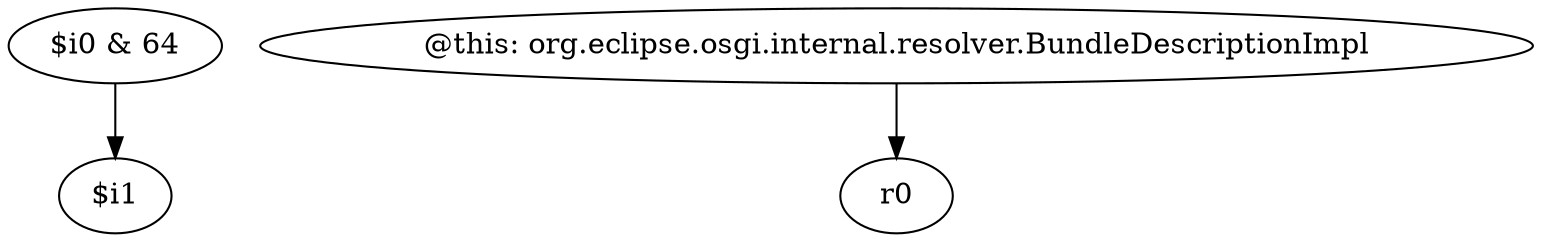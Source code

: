 digraph g {
0[label="$i0 & 64"]
1[label="$i1"]
0->1[label=""]
2[label="@this: org.eclipse.osgi.internal.resolver.BundleDescriptionImpl"]
3[label="r0"]
2->3[label=""]
}